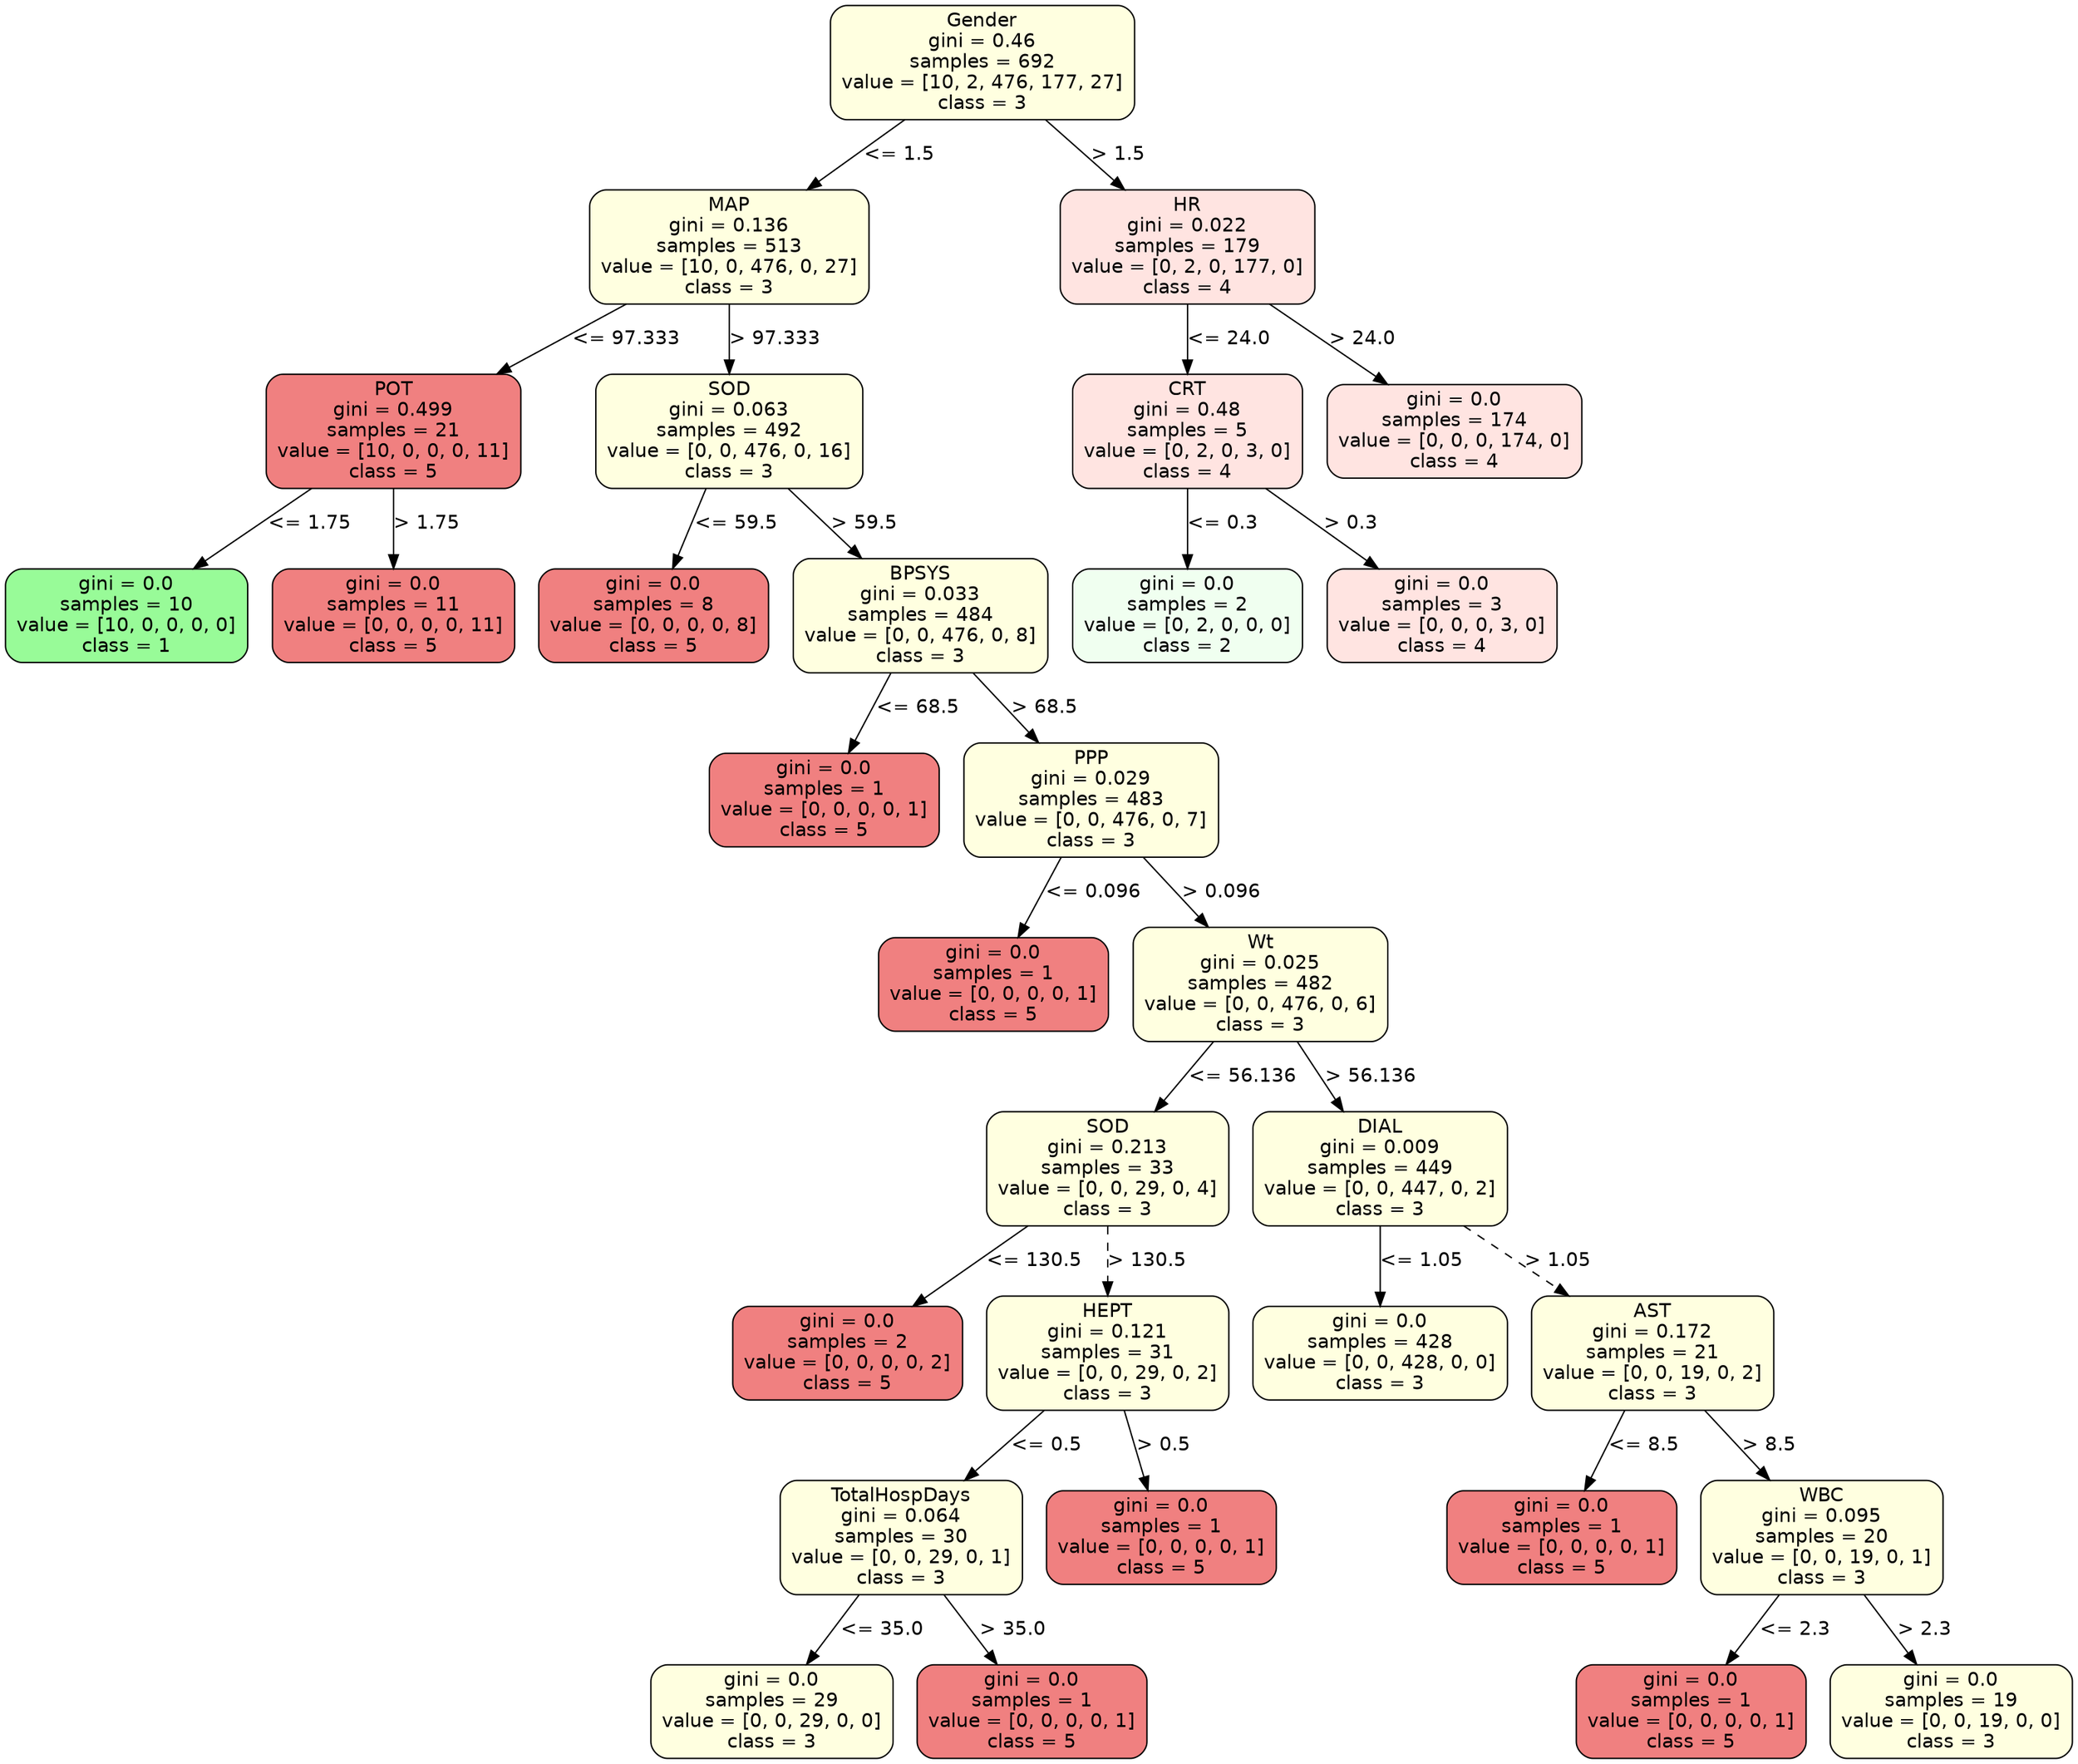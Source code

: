 strict digraph Tree {
	graph [bb="0,0,1281,1274"];
	node [color=black,
		fontname=helvetica,
		label="\N",
		shape=box,
		style="filled, rounded"
	];
	edge [fontname=helvetica];
	0	[fillcolor=lightyellow,
		height=1.1528,
		label="Gender\ngini = 0.46\nsamples = 692\nvalue = [10, 2, 476, 177, 27]\nclass = 3",
		pos="605.5,1232.5",
		width=2.5694];
	1	[fillcolor=lightyellow,
		height=1.1528,
		label="MAP\ngini = 0.136\nsamples = 513\nvalue = [10, 0, 476, 0, 27]\nclass = 3",
		pos="447.5,1098.5",
		width=2.3611];
	0 -> 1	[label="<= 1.5",
		labelangle=45,
		labeldistance=2.5,
		lp="551.5,1165.5",
		op="<=",
		param=1.5,
		pos="e,496.03,1140 556.81,1190.8 540.06,1176.8 521.17,1161 503.86,1146.6",
		style=solid];
	26	[fillcolor=mistyrose,
		height=1.1528,
		label="HR\ngini = 0.022\nsamples = 179\nvalue = [0, 2, 0, 177, 0]\nclass = 4",
		pos="732.5,1098.5",
		width=2.1528];
	0 -> 26	[label="> 1.5",
		labelangle=-45,
		labeldistance=2.5,
		lp="689,1165.5",
		op=">",
		param=1.5,
		pos="e,693.27,1140.3 644.64,1190.8 657.8,1177.1 672.6,1161.8 686.25,1147.6",
		style=solid];
	2	[fillcolor=lightcoral,
		height=1.1528,
		label="POT\ngini = 0.499\nsamples = 21\nvalue = [10, 0, 0, 0, 11]\nclass = 5",
		pos="238.5,964.5",
		width=2.1528];
	1 -> 2	[label="<= 97.333",
		lp="380.5,1031.5",
		op="<=",
		param=97.333,
		pos="e,302.87,1006.2 383.37,1057 360.61,1042.6 334.83,1026.3 311.39,1011.5",
		style=solid];
	5	[fillcolor=lightyellow,
		height=1.1528,
		label="SOD\ngini = 0.063\nsamples = 492\nvalue = [0, 0, 476, 0, 16]\nclass = 3",
		pos="447.5,964.5",
		width=2.25];
	1 -> 5	[label="> 97.333",
		lp="474.5,1031.5",
		op=">",
		param=97.333,
		pos="e,447.5,1006.3 447.5,1056.8 447.5,1044 447.5,1029.7 447.5,1016.3",
		style=solid];
	3	[fillcolor=palegreen,
		height=0.94444,
		label="gini = 0.0\nsamples = 10\nvalue = [10, 0, 0, 0, 0]\nclass = 1",
		pos="73.5,830.5",
		width=2.0417];
	2 -> 3	[label="<= 1.75",
		lp="185,897.5",
		op="<=",
		param=1.75,
		pos="e,114.79,864.53 187.65,922.82 167,906.3 143.24,887.29 122.75,870.9",
		style=solid];
	4	[fillcolor=lightcoral,
		height=0.94444,
		label="gini = 0.0\nsamples = 11\nvalue = [0, 0, 0, 0, 11]\nclass = 5",
		pos="238.5,830.5",
		width=2.0417];
	2 -> 4	[label="> 1.75",
		lp="258,897.5",
		op=">",
		param=1.75,
		pos="e,238.5,864.74 238.5,922.82 238.5,907.68 238.5,890.44 238.5,875.05",
		style=solid];
	6	[fillcolor=lightcoral,
		height=0.94444,
		label="gini = 0.0\nsamples = 8\nvalue = [0, 0, 0, 0, 8]\nclass = 5",
		pos="400.5,830.5",
		width=1.9444];
	5 -> 6	[label="<= 59.5",
		lp="449,897.5",
		op="<=",
		param=59.5,
		pos="e,412.34,864.74 433.01,922.82 427.52,907.39 421.25,889.78 415.69,874.17",
		style=solid];
	7	[fillcolor=lightyellow,
		height=1.1528,
		label="BPSYS\ngini = 0.033\nsamples = 484\nvalue = [0, 0, 476, 0, 8]\nclass = 3",
		pos="566.5,830.5",
		width=2.1528];
	5 -> 7	[label="> 59.5",
		lp="531,897.5",
		op=">",
		param=59.5,
		pos="e,529.74,872.27 484.17,922.82 496.39,909.27 510.12,894.04 522.81,879.96",
		style=solid];
	8	[fillcolor=lightcoral,
		height=0.94444,
		label="gini = 0.0\nsamples = 1\nvalue = [0, 0, 0, 0, 1]\nclass = 5",
		pos="507.5,696.5",
		width=1.9444];
	7 -> 8	[label="<= 68.5",
		lp="563,763.5",
		op="<=",
		param=68.5,
		pos="e,522.36,730.74 548.32,788.82 541.42,773.39 533.55,755.78 526.57,740.17",
		style=solid];
	9	[fillcolor=lightyellow,
		height=1.1528,
		label="PPP\ngini = 0.029\nsamples = 483\nvalue = [0, 0, 476, 0, 7]\nclass = 3",
		pos="673.5,696.5",
		width=2.1528];
	7 -> 9	[label="> 68.5",
		lp="643,763.5",
		op=">",
		param=68.5,
		pos="e,640.45,738.27 599.48,788.82 610.36,775.39 622.58,760.32 633.9,746.35",
		style=solid];
	10	[fillcolor=lightcoral,
		height=0.94444,
		label="gini = 0.0\nsamples = 1\nvalue = [0, 0, 0, 0, 1]\nclass = 5",
		pos="612.5,562.5",
		width=1.9444];
	9 -> 10	[label="<= 0.096",
		lp="673,629.5",
		op="<=",
		param=0.096,
		pos="e,627.86,596.74 654.7,654.82 647.57,639.39 639.43,621.78 632.22,606.17",
		style=solid];
	11	[fillcolor=lightyellow,
		height=1.1528,
		label="Wt\ngini = 0.025\nsamples = 482\nvalue = [0, 0, 476, 0, 6]\nclass = 3",
		pos="778.5,562.5",
		width=2.1528];
	9 -> 11	[label="> 0.096",
		lp="752.5,629.5",
		op=">",
		param=0.096,
		pos="e,746.07,604.27 705.86,654.82 716.54,641.39 728.53,626.32 739.64,612.35",
		style=solid];
	12	[fillcolor=lightyellow,
		height=1.1528,
		label="SOD\ngini = 0.213\nsamples = 33\nvalue = [0, 0, 29, 0, 4]\nclass = 3",
		pos="683.5,428.5",
		width=2.0417];
	11 -> 12	[label="<= 56.136",
		lp="765.5,495.5",
		op="<=",
		param=56.136,
		pos="e,712.85,470.27 749.22,520.82 739.65,507.52 728.92,492.6 718.94,478.74",
		style=solid];
	19	[fillcolor=lightyellow,
		height=1.1528,
		label="DIAL\ngini = 0.009\nsamples = 449\nvalue = [0, 0, 447, 0, 2]\nclass = 3",
		pos="852.5,428.5",
		width=2.1528];
	11 -> 19	[label="> 56.136",
		lp="845.5,495.5",
		op=">",
		param=56.136,
		pos="e,829.64,470.27 801.31,520.82 808.69,507.64 816.97,492.89 824.67,479.14",
		style=solid];
	13	[fillcolor=lightcoral,
		height=0.94444,
		label="gini = 0.0\nsamples = 2\nvalue = [0, 0, 0, 0, 2]\nclass = 5",
		pos="521.5,294.5",
		width=1.9444];
	12 -> 13	[label="<= 130.5",
		lp="635,361.5",
		op="<=",
		param=130.5,
		pos="e,562.04,328.53 633.57,386.82 613.3,370.3 589.97,351.29 569.86,334.9",
		style=solid];
	14	[fillcolor=lightyellow,
		height=1.1528,
		label="HEPT\ngini = 0.121\nsamples = 31\nvalue = [0, 0, 29, 0, 2]\nclass = 3",
		pos="683.5,294.5",
		width=2.0417];
	12 -> 14	[label="> 130.5",
		lp="706.5,361.5",
		op=">",
		param=130.5,
		pos="e,683.5,336.27 683.5,386.82 683.5,374.02 683.5,359.73 683.5,346.32",
		style=dashed];
	15	[fillcolor=lightyellow,
		height=1.1528,
		label="TotalHospDays\ngini = 0.064\nsamples = 30\nvalue = [0, 0, 29, 0, 1]\nclass = 3",
		pos="554.5,160.5",
		width=2.0417];
	14 -> 15	[label="<= 0.5",
		lp="643.5,227.5",
		op="<=",
		param=0.5,
		pos="e,594.35,202.27 643.74,252.82 630.38,239.14 615.34,223.76 601.48,209.57",
		style=solid];
	18	[fillcolor=lightcoral,
		height=0.94444,
		label="gini = 0.0\nsamples = 1\nvalue = [0, 0, 0, 0, 1]\nclass = 5",
		pos="716.5,160.5",
		width=1.9444];
	14 -> 18	[label="> 0.5",
		lp="717,227.5",
		op=">",
		param=0.5,
		pos="e,708.19,194.74 693.67,252.82 697.49,237.53 701.85,220.11 705.72,204.61",
		style=solid];
	16	[fillcolor=lightyellow,
		height=0.94444,
		label="gini = 0.0\nsamples = 29\nvalue = [0, 0, 29, 0, 0]\nclass = 3",
		pos="473.5,34",
		width=2.0417];
	15 -> 16	[label="<= 35.0",
		lp="540,93.5",
		op="<=",
		param=35.0,
		pos="e,495.22,68.379 527.98,118.73 519.27,105.35 509.59,90.465 500.82,76.995",
		style=solid];
	17	[fillcolor=lightcoral,
		height=0.94444,
		label="gini = 0.0\nsamples = 1\nvalue = [0, 0, 0, 0, 1]\nclass = 5",
		pos="635.5,34",
		width=1.9444];
	15 -> 17	[label="> 35.0",
		lp="622,93.5",
		op=">",
		param=35.0,
		pos="e,613.78,68.379 581.02,118.73 589.73,105.35 599.41,90.465 608.18,76.995",
		style=solid];
	20	[fillcolor=lightyellow,
		height=0.94444,
		label="gini = 0.0\nsamples = 428\nvalue = [0, 0, 428, 0, 0]\nclass = 3",
		pos="852.5,294.5",
		width=2.1528];
	19 -> 20	[label="<= 1.05",
		lp="876,361.5",
		op="<=",
		param=1.05,
		pos="e,852.5,328.74 852.5,386.82 852.5,371.68 852.5,354.44 852.5,339.05",
		style=solid];
	21	[fillcolor=lightyellow,
		height=1.1528,
		label="AST\ngini = 0.172\nsamples = 21\nvalue = [0, 0, 19, 0, 2]\nclass = 3",
		pos="1021.5,294.5",
		width=2.0417];
	19 -> 21	[label="> 1.05",
		lp="962,361.5",
		op=">",
		param=1.05,
		pos="e,969.59,336.05 904.58,386.82 922.58,372.76 942.89,356.9 961.47,342.39",
		style=dashed];
	22	[fillcolor=lightcoral,
		height=0.94444,
		label="gini = 0.0\nsamples = 1\nvalue = [0, 0, 0, 0, 1]\nclass = 5",
		pos="964.5,160.5",
		width=1.9444];
	21 -> 22	[label="<= 8.5",
		lp="1014.5,227.5",
		op="<=",
		param=8.5,
		pos="e,978.86,194.74 1003.9,252.82 997.27,237.39 989.67,219.78 982.92,204.17",
		style=solid];
	23	[fillcolor=lightyellow,
		height=1.1528,
		label="WBC\ngini = 0.095\nsamples = 20\nvalue = [0, 0, 19, 0, 1]\nclass = 3",
		pos="1126.5,160.5",
		width=2.0417];
	21 -> 23	[label="> 8.5",
		lp="1092,227.5",
		op=">",
		param=8.5,
		pos="e,1094.1,202.27 1053.9,252.82 1064.5,239.39 1076.5,224.32 1087.6,210.35",
		style=solid];
	24	[fillcolor=lightcoral,
		height=0.94444,
		label="gini = 0.0\nsamples = 1\nvalue = [0, 0, 0, 0, 1]\nclass = 5",
		pos="1045.5,34",
		width=1.9444];
	23 -> 24	[label="<= 2.3",
		lp="1107.5,93.5",
		op="<=",
		param=2.3,
		pos="e,1067.2,68.379 1100,118.73 1091.3,105.35 1081.6,90.465 1072.8,76.995",
		style=solid];
	25	[fillcolor=lightyellow,
		height=0.94444,
		label="gini = 0.0\nsamples = 19\nvalue = [0, 0, 19, 0, 0]\nclass = 3",
		pos="1207.5,34",
		width=2.0417];
	23 -> 25	[label="> 2.3",
		lp="1189,93.5",
		op=">",
		param=2.3,
		pos="e,1185.8,68.379 1153,118.73 1161.7,105.35 1171.4,90.465 1180.2,76.995",
		style=solid];
	27	[fillcolor=mistyrose,
		height=1.1528,
		label="CRT\ngini = 0.48\nsamples = 5\nvalue = [0, 2, 0, 3, 0]\nclass = 4",
		pos="732.5,964.5",
		width=1.9444];
	26 -> 27	[label="<= 24.0",
		lp="756,1031.5",
		op="<=",
		param=24.0,
		pos="e,732.5,1006.3 732.5,1056.8 732.5,1044 732.5,1029.7 732.5,1016.3",
		style=solid];
	30	[fillcolor=mistyrose,
		height=0.94444,
		label="gini = 0.0\nsamples = 174\nvalue = [0, 0, 0, 174, 0]\nclass = 4",
		pos="898.5,964.5",
		width=2.1528];
	26 -> 30	[label="> 24.0",
		lp="840,1031.5",
		op=">",
		param=24.0,
		pos="e,856.96,998.53 783.66,1056.8 804.43,1040.3 828.34,1021.3 848.95,1004.9",
		style=solid];
	28	[fillcolor=honeydew,
		height=0.94444,
		label="gini = 0.0\nsamples = 2\nvalue = [0, 2, 0, 0, 0]\nclass = 2",
		pos="732.5,830.5",
		width=1.9444];
	27 -> 28	[label="<= 0.3",
		lp="752.5,897.5",
		op="<=",
		param=0.3,
		pos="e,732.5,864.74 732.5,922.82 732.5,907.68 732.5,890.44 732.5,875.05",
		style=solid];
	29	[fillcolor=mistyrose,
		height=0.94444,
		label="gini = 0.0\nsamples = 3\nvalue = [0, 0, 0, 3, 0]\nclass = 4",
		pos="890.5,830.5",
		width=1.9444];
	27 -> 29	[label="> 0.3",
		lp="832,897.5",
		op=">",
		param=0.3,
		pos="e,850.97,864.53 781.19,922.82 800.88,906.37 823.52,887.46 843.07,871.12",
		style=solid];
}
